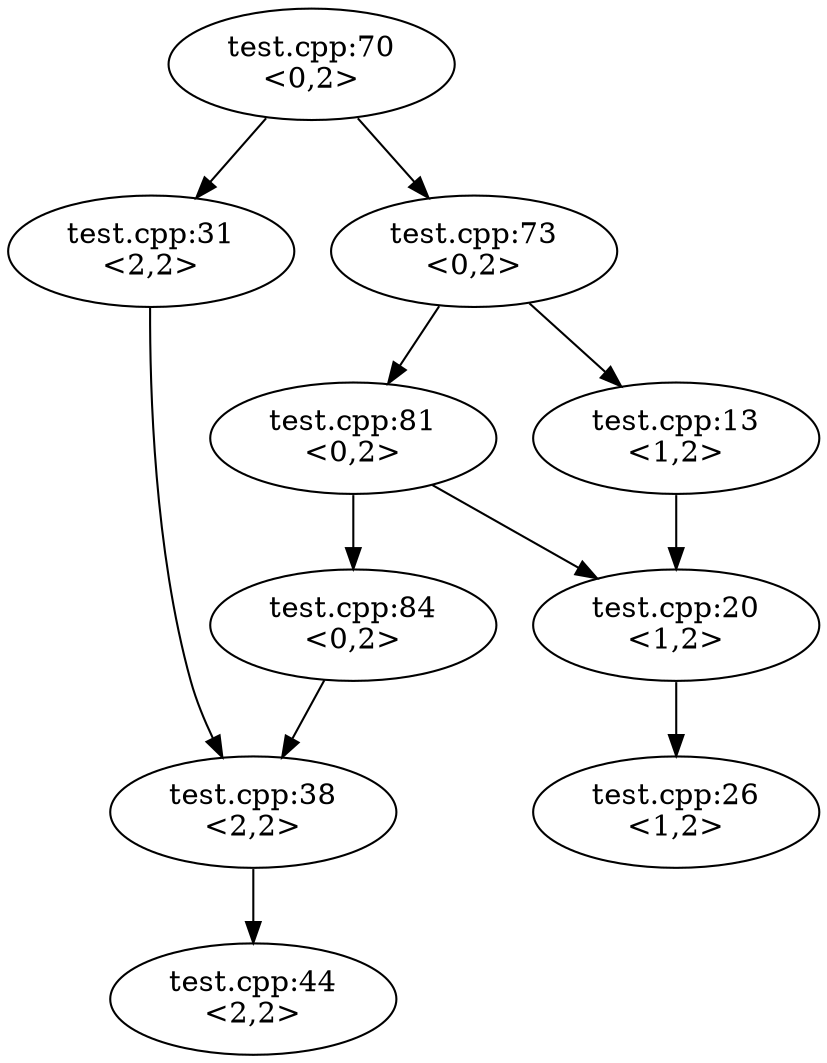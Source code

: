 digraph G {
  n1 -> n2;
  n1 -> n3;
  n3 -> n4;
  n3 -> n5;
  n4 -> n6;
  n5 -> n6;
  n5 -> n7;
  n2 -> n8;
  n7 -> n8;
  n6 -> n9;
  n8 -> n10;
  n1 [label="test.cpp:70\n<0,2>"];
  n2 [label="test.cpp:31\n<2,2>"];
  n3 [label="test.cpp:73\n<0,2>"];
  n4 [label="test.cpp:13\n<1,2>"];
  n5 [label="test.cpp:81\n<0,2>"];
  n6 [label="test.cpp:20\n<1,2>"];
  n7 [label="test.cpp:84\n<0,2>"];
  n8 [label="test.cpp:38\n<2,2>"];
  n9 [label="test.cpp:26\n<1,2>"];
  n10 [label="test.cpp:44\n<2,2>"];
}
